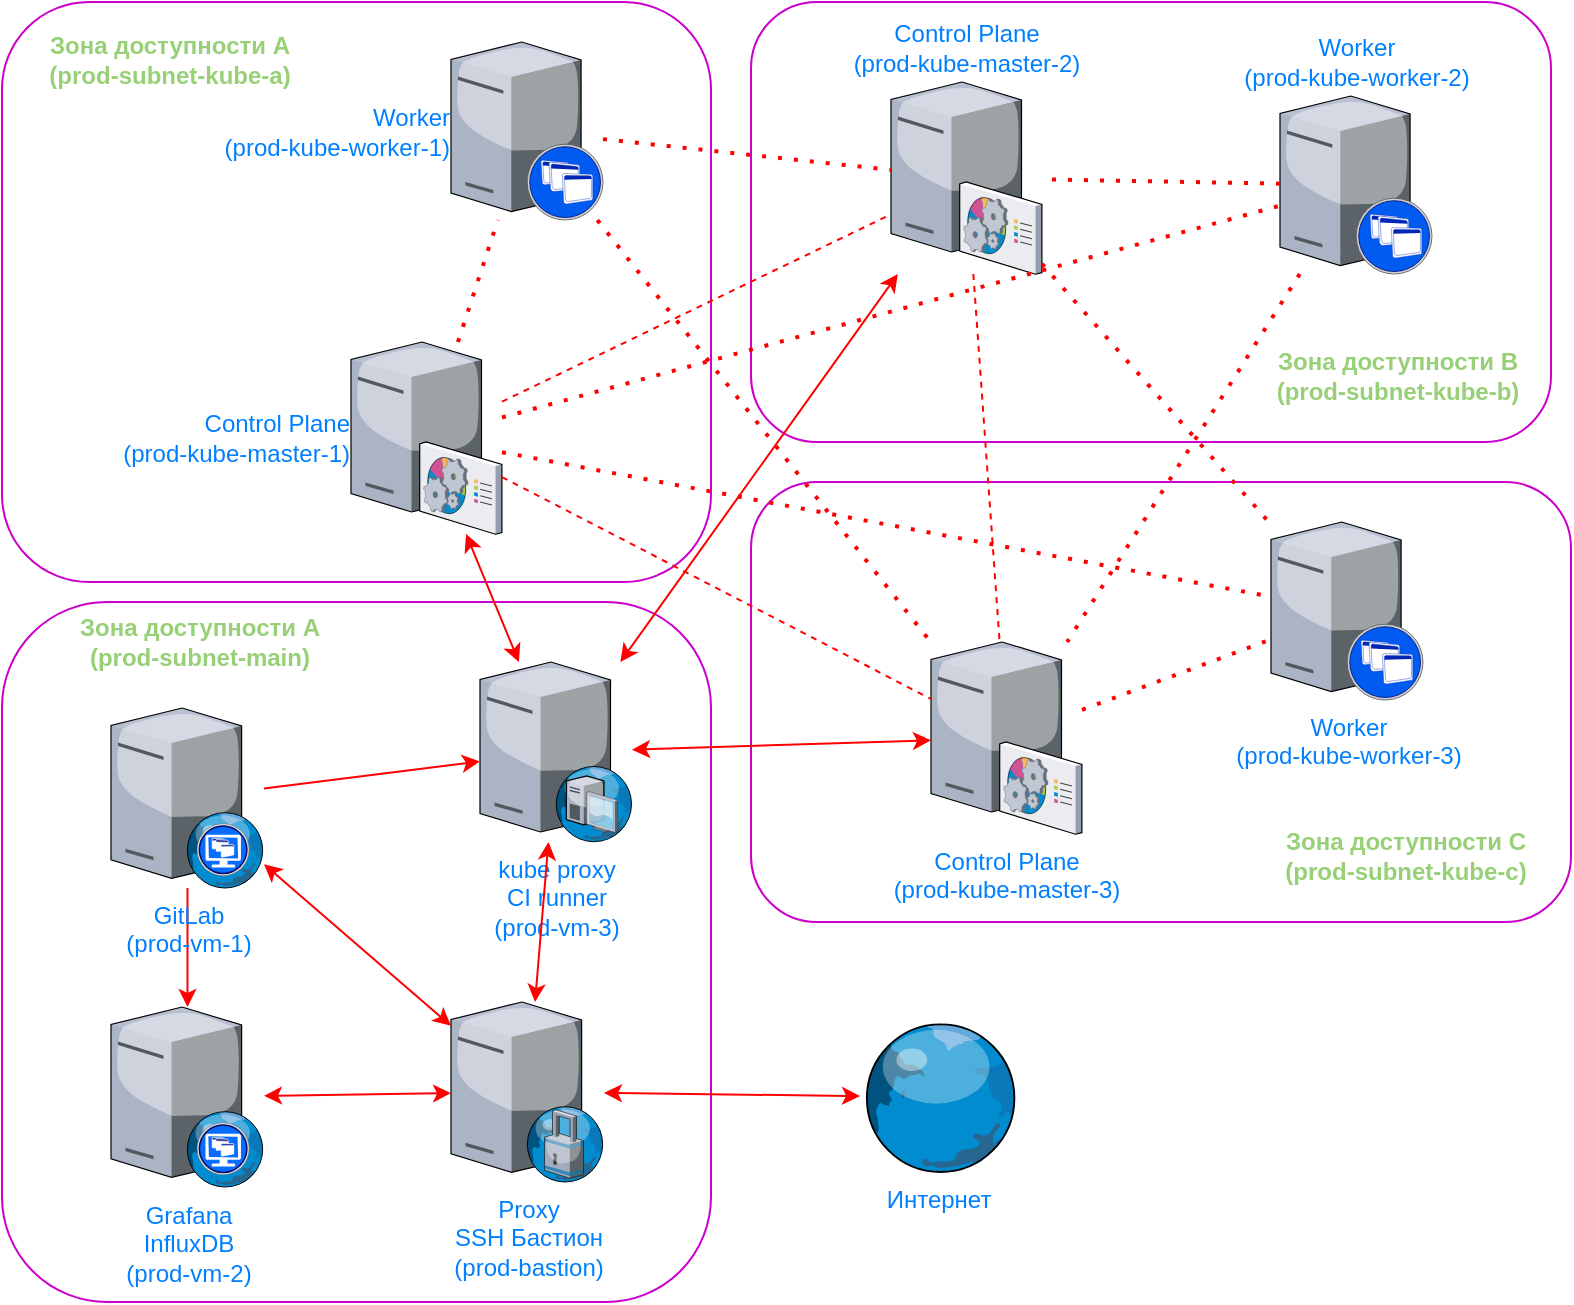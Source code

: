 <mxfile version="21.7.5" type="device">
  <diagram name="Страница 1" id="wzKG3Ap5GHBngDzpyD92">
    <mxGraphModel dx="1098" dy="694" grid="1" gridSize="10" guides="1" tooltips="1" connect="1" arrows="1" fold="1" page="1" pageScale="1" pageWidth="827" pageHeight="1169" math="0" shadow="0">
      <root>
        <mxCell id="0" />
        <mxCell id="1" parent="0" />
        <mxCell id="f7f5BljjRzMJ4bjESV1t-3" value="" style="rounded=1;whiteSpace=wrap;html=1;labelPosition=center;verticalLabelPosition=middle;align=center;verticalAlign=middle;labelBackgroundColor=none;fillColor=none;strokeColor=#CC00CC;" parent="1" vertex="1">
          <mxGeometry x="21" y="20" width="354.5" height="290" as="geometry" />
        </mxCell>
        <mxCell id="pc90bHrk7bZr-Mnp3X3H-20" value="" style="rounded=1;whiteSpace=wrap;html=1;fontColor=default;fillColor=none;strokeColor=#CC00CC;" parent="1" vertex="1">
          <mxGeometry x="395.5" y="20" width="400" height="220" as="geometry" />
        </mxCell>
        <mxCell id="pc90bHrk7bZr-Mnp3X3H-19" value="" style="rounded=1;whiteSpace=wrap;html=1;fontColor=none;noLabel=1;fillColor=none;strokeColor=#CC00CC;" parent="1" vertex="1">
          <mxGeometry x="395.5" y="260" width="410" height="220" as="geometry" />
        </mxCell>
        <mxCell id="pc90bHrk7bZr-Mnp3X3H-18" value="" style="rounded=1;whiteSpace=wrap;html=1;labelPosition=center;verticalLabelPosition=middle;align=center;verticalAlign=middle;fillColor=none;strokeColor=#CC00CC;" parent="1" vertex="1">
          <mxGeometry x="21" y="320" width="354.5" height="350" as="geometry" />
        </mxCell>
        <mxCell id="pc90bHrk7bZr-Mnp3X3H-1" value="Proxy&lt;br&gt;SSH Бастион&lt;br&gt;(prod-bastion)" style="verticalLabelPosition=bottom;sketch=0;aspect=fixed;html=1;verticalAlign=top;strokeColor=none;align=center;outlineConnect=0;shape=mxgraph.citrix.proxy_server;fontColor=#007FFF;" parent="1" vertex="1">
          <mxGeometry x="245.5" y="520" width="76.5" height="90" as="geometry" />
        </mxCell>
        <mxCell id="pc90bHrk7bZr-Mnp3X3H-2" value="Интернет" style="verticalLabelPosition=bottom;sketch=0;aspect=fixed;html=1;verticalAlign=top;strokeColor=none;align=center;outlineConnect=0;shape=mxgraph.citrix.globe;fontColor=#007FFF;" parent="1" vertex="1">
          <mxGeometry x="450" y="530" width="78.5" height="75" as="geometry" />
        </mxCell>
        <mxCell id="pc90bHrk7bZr-Mnp3X3H-9" value="Control Plane&lt;br&gt;(prod-kube-master-1)" style="verticalLabelPosition=middle;sketch=0;aspect=fixed;html=1;verticalAlign=middle;strokeColor=none;align=right;outlineConnect=0;shape=mxgraph.citrix.command_center;labelPosition=left;fontColor=#007FFF;" parent="1" vertex="1">
          <mxGeometry x="195.5" y="190" width="75.5" height="96" as="geometry" />
        </mxCell>
        <mxCell id="pc90bHrk7bZr-Mnp3X3H-10" value="Control Plane&lt;br&gt;(prod-kube-master-3)" style="verticalLabelPosition=bottom;sketch=0;aspect=fixed;html=1;verticalAlign=top;strokeColor=none;align=center;outlineConnect=0;shape=mxgraph.citrix.command_center;fontColor=#007FFF;" parent="1" vertex="1">
          <mxGeometry x="485.5" y="340" width="75.5" height="96" as="geometry" />
        </mxCell>
        <mxCell id="pc90bHrk7bZr-Mnp3X3H-11" value="Control Plane&lt;br&gt;(prod-kube-master-2)" style="verticalLabelPosition=top;sketch=0;aspect=fixed;html=1;verticalAlign=bottom;strokeColor=none;align=center;outlineConnect=0;shape=mxgraph.citrix.command_center;labelPosition=center;fontColor=#007FFF;" parent="1" vertex="1">
          <mxGeometry x="465.5" y="60" width="75.5" height="96" as="geometry" />
        </mxCell>
        <mxCell id="pc90bHrk7bZr-Mnp3X3H-12" value="Worker&lt;br&gt;(prod-kube-worker-1)" style="verticalLabelPosition=middle;sketch=0;aspect=fixed;html=1;verticalAlign=middle;strokeColor=none;align=right;outlineConnect=0;shape=mxgraph.citrix.xenapp_server;labelPosition=left;fontColor=#007FFF;" parent="1" vertex="1">
          <mxGeometry x="245.5" y="40" width="76" height="89" as="geometry" />
        </mxCell>
        <mxCell id="pc90bHrk7bZr-Mnp3X3H-13" value="Worker&lt;br&gt;(prod-kube-worker-3)" style="verticalLabelPosition=bottom;sketch=0;aspect=fixed;html=1;verticalAlign=top;strokeColor=none;align=center;outlineConnect=0;shape=mxgraph.citrix.xenapp_server;fontColor=#007FFF;" parent="1" vertex="1">
          <mxGeometry x="655.5" y="280" width="76" height="89" as="geometry" />
        </mxCell>
        <mxCell id="pc90bHrk7bZr-Mnp3X3H-14" value="Worker&lt;br&gt;(prod-kube-worker-2)" style="verticalLabelPosition=top;sketch=0;aspect=fixed;html=1;verticalAlign=bottom;strokeColor=none;align=center;outlineConnect=0;shape=mxgraph.citrix.xenapp_server;labelPosition=center;fontColor=#007FFF;" parent="1" vertex="1">
          <mxGeometry x="660" y="67" width="76" height="89" as="geometry" />
        </mxCell>
        <mxCell id="f7f5BljjRzMJ4bjESV1t-1" value="" style="edgeStyle=orthogonalEdgeStyle;rounded=0;orthogonalLoop=1;jettySize=auto;html=1;strokeColor=#FF0000;" parent="1" source="pc90bHrk7bZr-Mnp3X3H-15" target="pc90bHrk7bZr-Mnp3X3H-16" edge="1">
          <mxGeometry relative="1" as="geometry" />
        </mxCell>
        <mxCell id="pc90bHrk7bZr-Mnp3X3H-15" value="GitLab&lt;br&gt;(prod-vm-1)" style="verticalLabelPosition=bottom;sketch=0;aspect=fixed;html=1;verticalAlign=top;strokeColor=none;align=center;outlineConnect=0;shape=mxgraph.citrix.desktop_web;fontColor=#007FFF;" parent="1" vertex="1">
          <mxGeometry x="75.5" y="373" width="76.5" height="90" as="geometry" />
        </mxCell>
        <mxCell id="pc90bHrk7bZr-Mnp3X3H-16" value="Grafana&lt;br&gt;InfluxDB&lt;br&gt;(prod-vm-2)" style="verticalLabelPosition=bottom;sketch=0;aspect=fixed;html=1;verticalAlign=top;strokeColor=none;align=center;outlineConnect=0;shape=mxgraph.citrix.desktop_web;fontColor=#007FFF;" parent="1" vertex="1">
          <mxGeometry x="75.5" y="522.5" width="76.5" height="90" as="geometry" />
        </mxCell>
        <mxCell id="pc90bHrk7bZr-Mnp3X3H-17" value="kube proxy&lt;br&gt;CI runner&lt;br&gt;(prod-vm-3)" style="verticalLabelPosition=bottom;sketch=0;aspect=fixed;html=1;verticalAlign=top;strokeColor=none;align=center;outlineConnect=0;shape=mxgraph.citrix.dhcp_server;fontColor=#007FFF;" parent="1" vertex="1">
          <mxGeometry x="260" y="350" width="76" height="90" as="geometry" />
        </mxCell>
        <mxCell id="pc90bHrk7bZr-Mnp3X3H-23" value="" style="endArrow=classic;startArrow=classic;html=1;rounded=0;strokeColor=#FF0000;" parent="1" source="pc90bHrk7bZr-Mnp3X3H-1" target="pc90bHrk7bZr-Mnp3X3H-2" edge="1">
          <mxGeometry width="50" height="50" relative="1" as="geometry">
            <mxPoint x="395.5" y="450" as="sourcePoint" />
            <mxPoint x="445.5" y="400" as="targetPoint" />
          </mxGeometry>
        </mxCell>
        <mxCell id="pc90bHrk7bZr-Mnp3X3H-24" value="" style="endArrow=classic;startArrow=classic;html=1;rounded=0;strokeColor=#FF0000;" parent="1" source="pc90bHrk7bZr-Mnp3X3H-15" target="pc90bHrk7bZr-Mnp3X3H-1" edge="1">
          <mxGeometry width="50" height="50" relative="1" as="geometry">
            <mxPoint x="395.5" y="450" as="sourcePoint" />
            <mxPoint x="445.5" y="400" as="targetPoint" />
          </mxGeometry>
        </mxCell>
        <mxCell id="pc90bHrk7bZr-Mnp3X3H-25" value="" style="endArrow=classic;startArrow=classic;html=1;rounded=0;strokeColor=#FF0000;" parent="1" source="pc90bHrk7bZr-Mnp3X3H-1" target="pc90bHrk7bZr-Mnp3X3H-16" edge="1">
          <mxGeometry width="50" height="50" relative="1" as="geometry">
            <mxPoint x="395.5" y="450" as="sourcePoint" />
            <mxPoint x="445.5" y="400" as="targetPoint" />
          </mxGeometry>
        </mxCell>
        <mxCell id="pc90bHrk7bZr-Mnp3X3H-26" value="" style="endArrow=classic;startArrow=classic;html=1;rounded=0;strokeColor=#FF0000;" parent="1" source="pc90bHrk7bZr-Mnp3X3H-17" target="pc90bHrk7bZr-Mnp3X3H-9" edge="1">
          <mxGeometry width="50" height="50" relative="1" as="geometry">
            <mxPoint x="395.5" y="450" as="sourcePoint" />
            <mxPoint x="445.5" y="400" as="targetPoint" />
          </mxGeometry>
        </mxCell>
        <mxCell id="pc90bHrk7bZr-Mnp3X3H-27" value="" style="endArrow=classic;startArrow=classic;html=1;rounded=0;strokeColor=#FF0000;" parent="1" source="pc90bHrk7bZr-Mnp3X3H-17" target="pc90bHrk7bZr-Mnp3X3H-10" edge="1">
          <mxGeometry width="50" height="50" relative="1" as="geometry">
            <mxPoint x="395.5" y="450" as="sourcePoint" />
            <mxPoint x="445.5" y="400" as="targetPoint" />
          </mxGeometry>
        </mxCell>
        <mxCell id="pc90bHrk7bZr-Mnp3X3H-28" value="" style="endArrow=classic;startArrow=classic;html=1;rounded=0;strokeColor=#FF0000;" parent="1" source="pc90bHrk7bZr-Mnp3X3H-17" target="pc90bHrk7bZr-Mnp3X3H-11" edge="1">
          <mxGeometry width="50" height="50" relative="1" as="geometry">
            <mxPoint x="395.5" y="450" as="sourcePoint" />
            <mxPoint x="445.5" y="400" as="targetPoint" />
          </mxGeometry>
        </mxCell>
        <mxCell id="pc90bHrk7bZr-Mnp3X3H-41" value="" style="endArrow=classic;html=1;rounded=0;strokeColor=#FF0000;" parent="1" source="pc90bHrk7bZr-Mnp3X3H-15" target="pc90bHrk7bZr-Mnp3X3H-17" edge="1">
          <mxGeometry width="50" height="50" relative="1" as="geometry">
            <mxPoint x="395.5" y="450" as="sourcePoint" />
            <mxPoint x="445.5" y="400" as="targetPoint" />
          </mxGeometry>
        </mxCell>
        <mxCell id="pc90bHrk7bZr-Mnp3X3H-43" value="" style="endArrow=none;dashed=1;html=1;rounded=0;strokeColor=#FF0000;" parent="1" source="pc90bHrk7bZr-Mnp3X3H-11" target="pc90bHrk7bZr-Mnp3X3H-10" edge="1">
          <mxGeometry width="50" height="50" relative="1" as="geometry">
            <mxPoint x="395.5" y="470" as="sourcePoint" />
            <mxPoint x="445.5" y="420" as="targetPoint" />
          </mxGeometry>
        </mxCell>
        <mxCell id="pc90bHrk7bZr-Mnp3X3H-44" value="" style="endArrow=none;dashed=1;html=1;rounded=0;labelBackgroundColor=#6666FF;strokeColor=#FF0000;" parent="1" source="pc90bHrk7bZr-Mnp3X3H-9" target="pc90bHrk7bZr-Mnp3X3H-10" edge="1">
          <mxGeometry width="50" height="50" relative="1" as="geometry">
            <mxPoint x="395.5" y="450" as="sourcePoint" />
            <mxPoint x="445.5" y="400" as="targetPoint" />
          </mxGeometry>
        </mxCell>
        <mxCell id="pc90bHrk7bZr-Mnp3X3H-46" value="" style="endArrow=none;dashed=1;html=1;rounded=0;strokeColor=#FF0000;" parent="1" source="pc90bHrk7bZr-Mnp3X3H-9" target="pc90bHrk7bZr-Mnp3X3H-11" edge="1">
          <mxGeometry width="50" height="50" relative="1" as="geometry">
            <mxPoint x="395.5" y="450" as="sourcePoint" />
            <mxPoint x="445.5" y="400" as="targetPoint" />
          </mxGeometry>
        </mxCell>
        <mxCell id="pc90bHrk7bZr-Mnp3X3H-47" value="" style="endArrow=none;dashed=1;html=1;dashPattern=1 3;strokeWidth=2;rounded=0;strokeColor=#FF0000;" parent="1" source="pc90bHrk7bZr-Mnp3X3H-9" target="pc90bHrk7bZr-Mnp3X3H-12" edge="1">
          <mxGeometry width="50" height="50" relative="1" as="geometry">
            <mxPoint x="395.5" y="450" as="sourcePoint" />
            <mxPoint x="445.5" y="400" as="targetPoint" />
          </mxGeometry>
        </mxCell>
        <mxCell id="pc90bHrk7bZr-Mnp3X3H-48" value="" style="endArrow=none;dashed=1;html=1;dashPattern=1 3;strokeWidth=2;rounded=0;strokeColor=#FF0000;" parent="1" source="pc90bHrk7bZr-Mnp3X3H-9" target="pc90bHrk7bZr-Mnp3X3H-13" edge="1">
          <mxGeometry width="50" height="50" relative="1" as="geometry">
            <mxPoint x="395.5" y="450" as="sourcePoint" />
            <mxPoint x="445.5" y="400" as="targetPoint" />
          </mxGeometry>
        </mxCell>
        <mxCell id="pc90bHrk7bZr-Mnp3X3H-49" value="" style="endArrow=none;dashed=1;html=1;dashPattern=1 3;strokeWidth=2;rounded=0;strokeColor=#FF0000;" parent="1" source="pc90bHrk7bZr-Mnp3X3H-9" target="pc90bHrk7bZr-Mnp3X3H-14" edge="1">
          <mxGeometry width="50" height="50" relative="1" as="geometry">
            <mxPoint x="395.5" y="450" as="sourcePoint" />
            <mxPoint x="445.5" y="400" as="targetPoint" />
          </mxGeometry>
        </mxCell>
        <mxCell id="pc90bHrk7bZr-Mnp3X3H-50" value="" style="endArrow=none;dashed=1;html=1;dashPattern=1 3;strokeWidth=2;rounded=0;strokeColor=#FF0000;" parent="1" source="pc90bHrk7bZr-Mnp3X3H-10" target="pc90bHrk7bZr-Mnp3X3H-13" edge="1">
          <mxGeometry width="50" height="50" relative="1" as="geometry">
            <mxPoint x="395.5" y="470" as="sourcePoint" />
            <mxPoint x="445.5" y="420" as="targetPoint" />
          </mxGeometry>
        </mxCell>
        <mxCell id="pc90bHrk7bZr-Mnp3X3H-51" value="" style="endArrow=none;dashed=1;html=1;dashPattern=1 3;strokeWidth=2;rounded=0;labelBackgroundColor=#FFFFFF;strokeColor=#FF0000;" parent="1" source="pc90bHrk7bZr-Mnp3X3H-14" target="pc90bHrk7bZr-Mnp3X3H-10" edge="1">
          <mxGeometry width="50" height="50" relative="1" as="geometry">
            <mxPoint x="395.5" y="470" as="sourcePoint" />
            <mxPoint x="445.5" y="420" as="targetPoint" />
          </mxGeometry>
        </mxCell>
        <mxCell id="pc90bHrk7bZr-Mnp3X3H-52" value="" style="endArrow=none;dashed=1;html=1;dashPattern=1 3;strokeWidth=2;rounded=0;labelBackgroundColor=#FFFFFF;strokeColor=#FF0000;" parent="1" source="pc90bHrk7bZr-Mnp3X3H-12" target="pc90bHrk7bZr-Mnp3X3H-10" edge="1">
          <mxGeometry width="50" height="50" relative="1" as="geometry">
            <mxPoint x="395.5" y="450" as="sourcePoint" />
            <mxPoint x="445.5" y="400" as="targetPoint" />
          </mxGeometry>
        </mxCell>
        <mxCell id="pc90bHrk7bZr-Mnp3X3H-53" value="" style="endArrow=none;dashed=1;html=1;dashPattern=1 3;strokeWidth=2;rounded=0;strokeColor=#FF0000;" parent="1" source="pc90bHrk7bZr-Mnp3X3H-11" target="pc90bHrk7bZr-Mnp3X3H-13" edge="1">
          <mxGeometry width="50" height="50" relative="1" as="geometry">
            <mxPoint x="395.5" y="470" as="sourcePoint" />
            <mxPoint x="445.5" y="420" as="targetPoint" />
          </mxGeometry>
        </mxCell>
        <mxCell id="pc90bHrk7bZr-Mnp3X3H-54" value="" style="endArrow=none;dashed=1;html=1;dashPattern=1 3;strokeWidth=2;rounded=0;strokeColor=#FF0000;" parent="1" source="pc90bHrk7bZr-Mnp3X3H-14" target="pc90bHrk7bZr-Mnp3X3H-11" edge="1">
          <mxGeometry width="50" height="50" relative="1" as="geometry">
            <mxPoint x="395.5" y="470" as="sourcePoint" />
            <mxPoint x="445.5" y="420" as="targetPoint" />
          </mxGeometry>
        </mxCell>
        <mxCell id="pc90bHrk7bZr-Mnp3X3H-55" value="" style="endArrow=none;dashed=1;html=1;dashPattern=1 3;strokeWidth=2;rounded=0;strokeColor=#FF0000;" parent="1" source="pc90bHrk7bZr-Mnp3X3H-12" target="pc90bHrk7bZr-Mnp3X3H-11" edge="1">
          <mxGeometry width="50" height="50" relative="1" as="geometry">
            <mxPoint x="395.5" y="450" as="sourcePoint" />
            <mxPoint x="445.5" y="400" as="targetPoint" />
          </mxGeometry>
        </mxCell>
        <mxCell id="pc90bHrk7bZr-Mnp3X3H-56" value="&lt;b&gt;Зона доступности A&lt;br&gt;(prod-subnet-kube-a)&lt;br&gt;&lt;/b&gt;" style="text;html=1;strokeColor=none;fillColor=none;align=center;verticalAlign=middle;whiteSpace=wrap;rounded=0;fontColor=#97D077;" parent="1" vertex="1">
          <mxGeometry x="40" y="37" width="130" height="23" as="geometry" />
        </mxCell>
        <mxCell id="pc90bHrk7bZr-Mnp3X3H-57" value="&lt;b&gt;Зона доступности B&lt;br&gt;(prod-subnet-kube-b)&lt;br&gt;&lt;/b&gt;" style="text;html=1;strokeColor=none;fillColor=none;align=center;verticalAlign=middle;whiteSpace=wrap;rounded=0;fontColor=#97D077;" parent="1" vertex="1">
          <mxGeometry x="655.5" y="180" width="125.5" height="53" as="geometry" />
        </mxCell>
        <mxCell id="pc90bHrk7bZr-Mnp3X3H-58" value="&lt;b&gt;Зона доступности C&lt;br&gt;(prod-subnet-kube-c)&lt;br&gt;&lt;/b&gt;" style="text;html=1;strokeColor=none;fillColor=none;align=center;verticalAlign=middle;whiteSpace=wrap;rounded=0;fontColor=#97D077;" parent="1" vertex="1">
          <mxGeometry x="660" y="420" width="125.5" height="53" as="geometry" />
        </mxCell>
        <mxCell id="f7f5BljjRzMJ4bjESV1t-2" value="&lt;b&gt;Зона доступности A&lt;br&gt;(prod-subnet-main)&lt;br&gt;&lt;/b&gt;" style="text;html=1;strokeColor=none;fillColor=none;align=center;verticalAlign=middle;whiteSpace=wrap;rounded=0;fontColor=#97D077;" parent="1" vertex="1">
          <mxGeometry x="50" y="320" width="140" height="40" as="geometry" />
        </mxCell>
        <mxCell id="f7f5BljjRzMJ4bjESV1t-5" value="" style="endArrow=classic;startArrow=classic;html=1;rounded=0;strokeColor=#FF0000;" parent="1" source="pc90bHrk7bZr-Mnp3X3H-17" target="pc90bHrk7bZr-Mnp3X3H-1" edge="1">
          <mxGeometry width="50" height="50" relative="1" as="geometry">
            <mxPoint x="580" y="509.92" as="sourcePoint" />
            <mxPoint x="674" y="590.92" as="targetPoint" />
          </mxGeometry>
        </mxCell>
      </root>
    </mxGraphModel>
  </diagram>
</mxfile>
